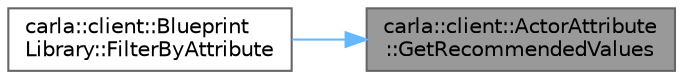 digraph "carla::client::ActorAttribute::GetRecommendedValues"
{
 // INTERACTIVE_SVG=YES
 // LATEX_PDF_SIZE
  bgcolor="transparent";
  edge [fontname=Helvetica,fontsize=10,labelfontname=Helvetica,labelfontsize=10];
  node [fontname=Helvetica,fontsize=10,shape=box,height=0.2,width=0.4];
  rankdir="RL";
  Node1 [id="Node000001",label="carla::client::ActorAttribute\l::GetRecommendedValues",height=0.2,width=0.4,color="gray40", fillcolor="grey60", style="filled", fontcolor="black",tooltip=" "];
  Node1 -> Node2 [id="edge1_Node000001_Node000002",dir="back",color="steelblue1",style="solid",tooltip=" "];
  Node2 [id="Node000002",label="carla::client::Blueprint\lLibrary::FilterByAttribute",height=0.2,width=0.4,color="grey40", fillcolor="white", style="filled",URL="$df/dcc/classcarla_1_1client_1_1BlueprintLibrary.html#a0d695eac65e896c38e419043f8cd5cc1",tooltip=" "];
}
